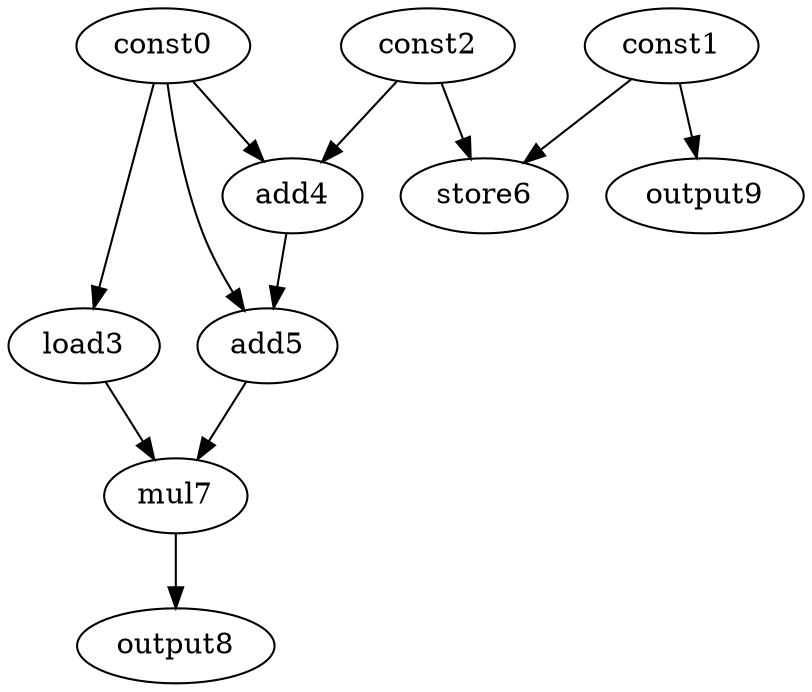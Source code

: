 digraph G { 
const0[opcode=const]; 
const1[opcode=const]; 
const2[opcode=const]; 
load3[opcode=load]; 
add4[opcode=add]; 
add5[opcode=add]; 
store6[opcode=store]; 
mul7[opcode=mul]; 
output8[opcode=output]; 
output9[opcode=output]; 
const0->load3[operand=0];
const0->add4[operand=0];
const2->add4[operand=1];
const1->store6[operand=0];
const2->store6[operand=1];
const1->output9[operand=0];
const0->add5[operand=0];
add4->add5[operand=1];
load3->mul7[operand=0];
add5->mul7[operand=1];
mul7->output8[operand=0];
}
